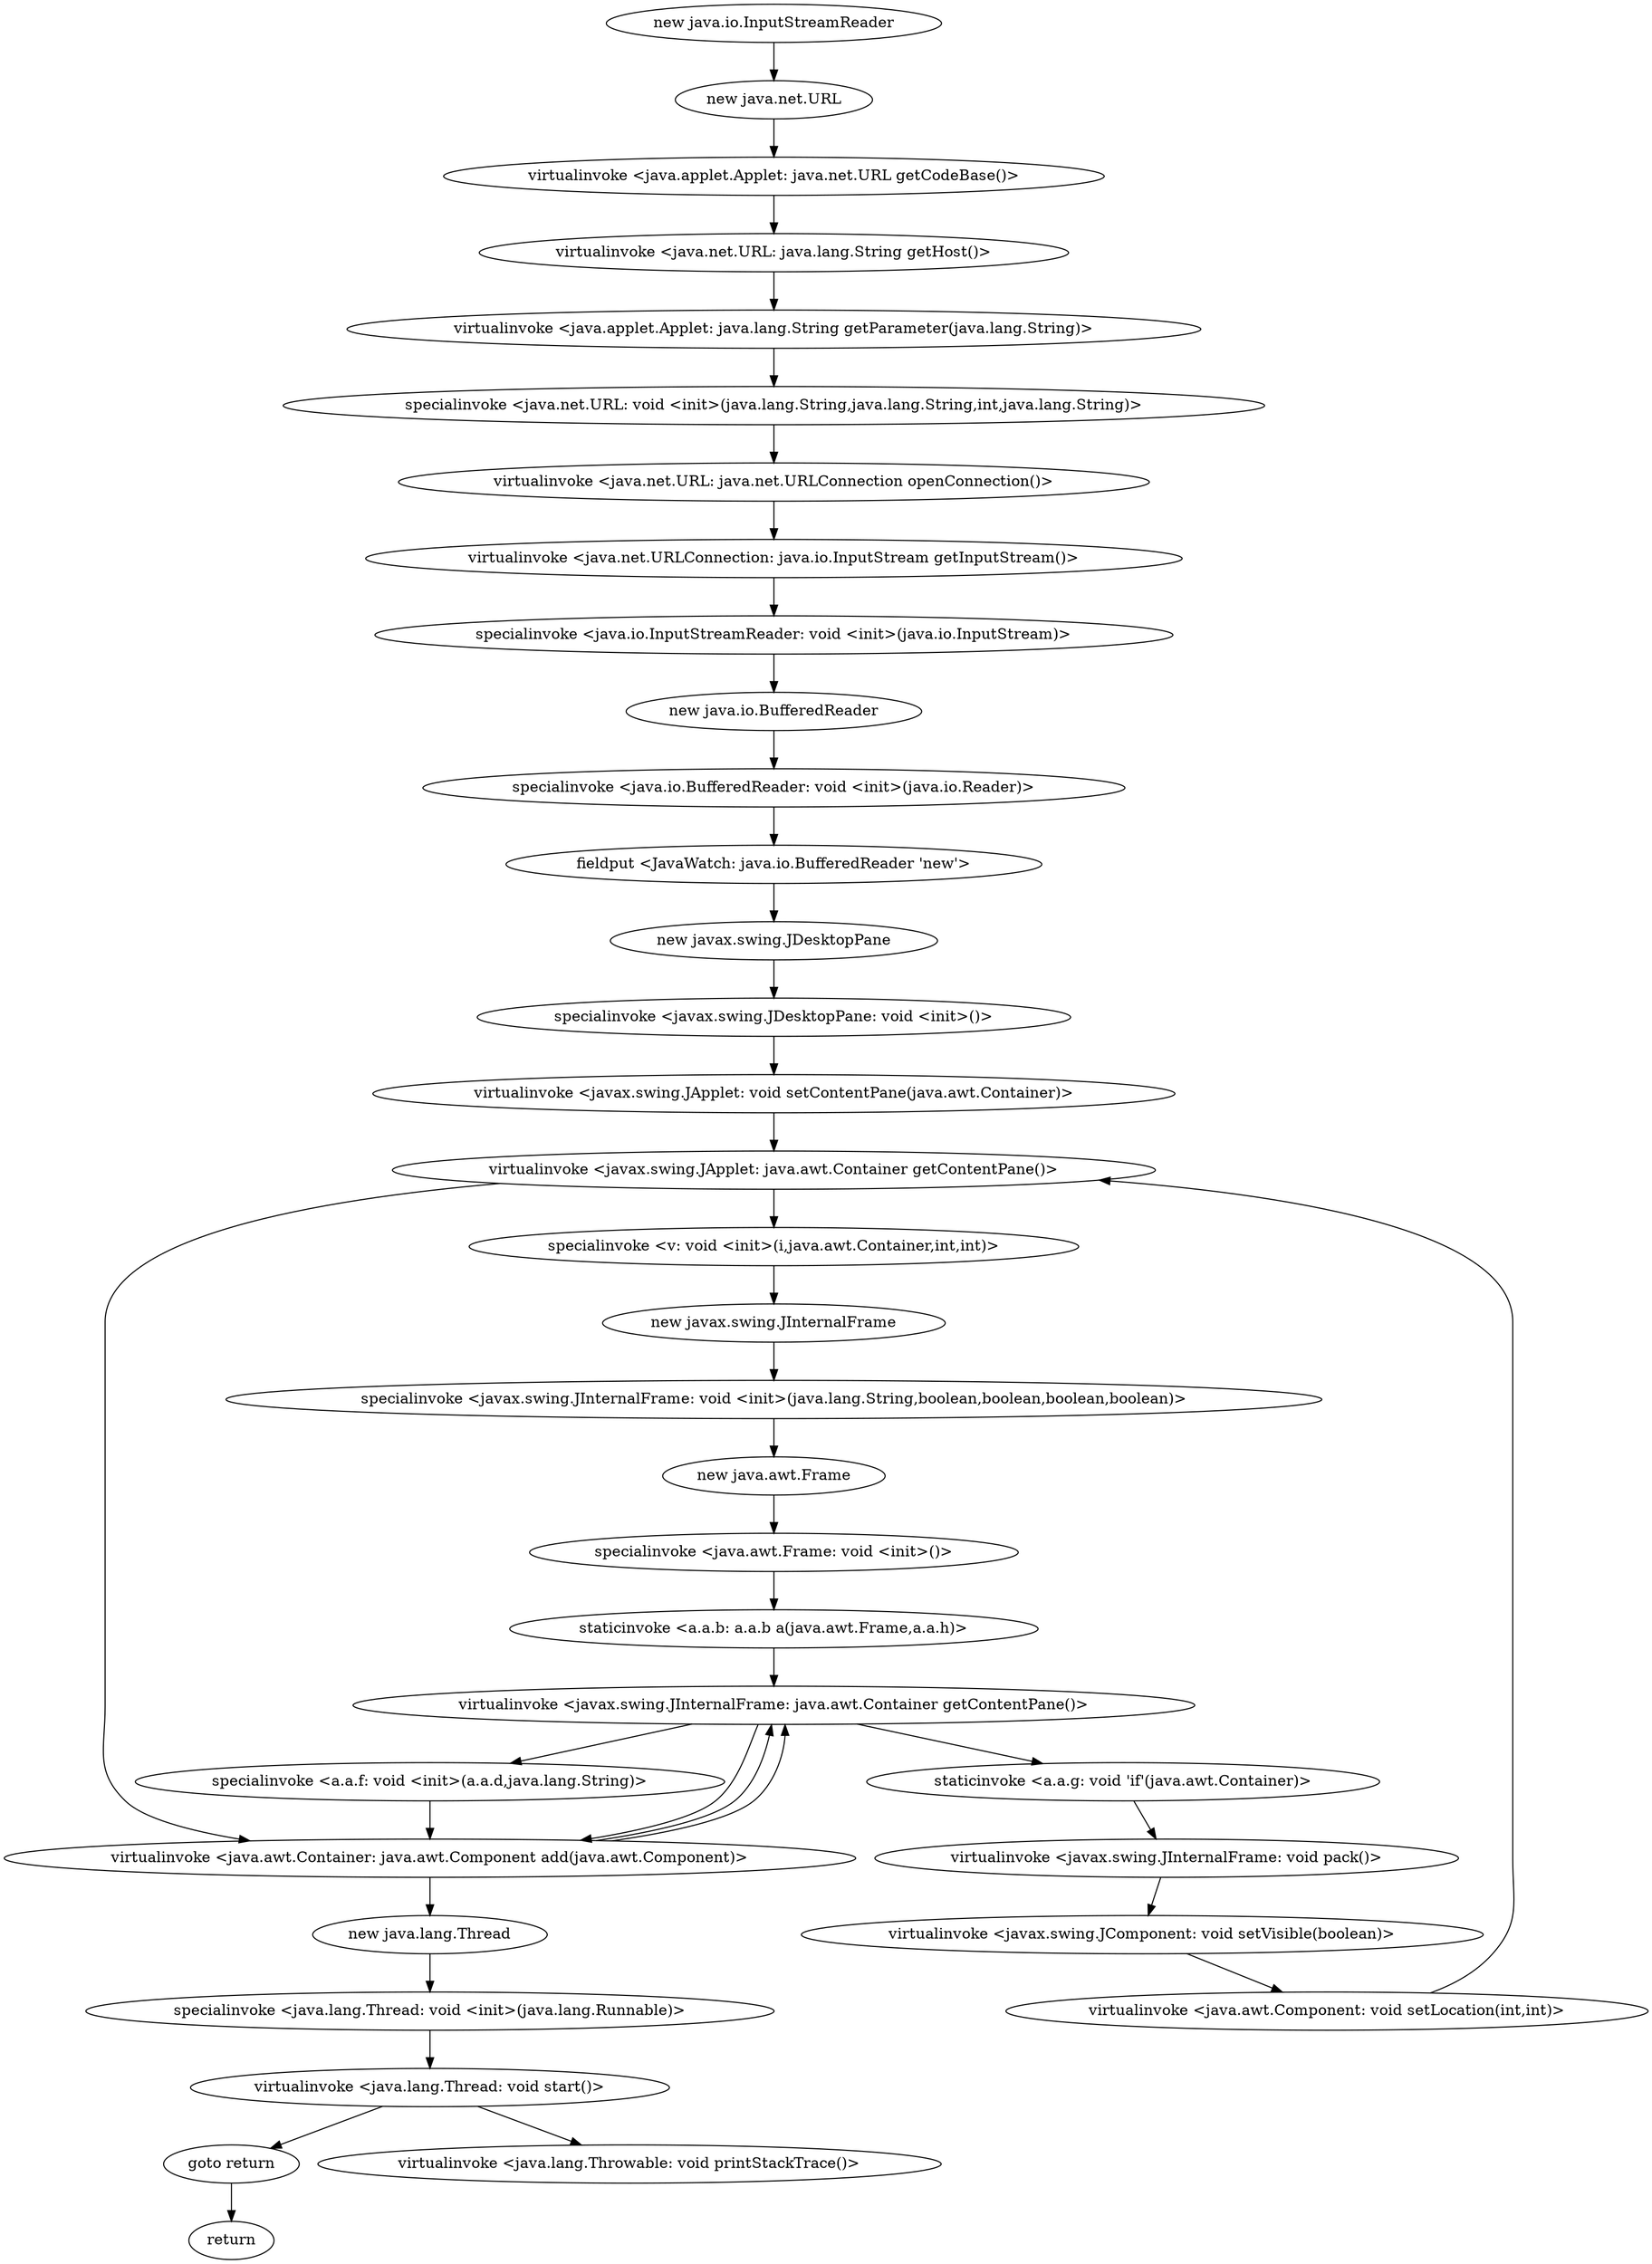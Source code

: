 digraph "" {
"new java.io.InputStreamReader";
 "new java.io.InputStreamReader"->"new java.net.URL";
 "new java.net.URL"->"virtualinvoke <java.applet.Applet: java.net.URL getCodeBase()>";
 "virtualinvoke <java.applet.Applet: java.net.URL getCodeBase()>"->"virtualinvoke <java.net.URL: java.lang.String getHost()>";
 "virtualinvoke <java.net.URL: java.lang.String getHost()>"->"virtualinvoke <java.applet.Applet: java.lang.String getParameter(java.lang.String)>";
 "virtualinvoke <java.applet.Applet: java.lang.String getParameter(java.lang.String)>"->"specialinvoke <java.net.URL: void <init>(java.lang.String,java.lang.String,int,java.lang.String)>";
 "specialinvoke <java.net.URL: void <init>(java.lang.String,java.lang.String,int,java.lang.String)>"->"virtualinvoke <java.net.URL: java.net.URLConnection openConnection()>";
 "virtualinvoke <java.net.URL: java.net.URLConnection openConnection()>"->"virtualinvoke <java.net.URLConnection: java.io.InputStream getInputStream()>";
 "virtualinvoke <java.net.URLConnection: java.io.InputStream getInputStream()>"->"specialinvoke <java.io.InputStreamReader: void <init>(java.io.InputStream)>";
 "specialinvoke <java.io.InputStreamReader: void <init>(java.io.InputStream)>"->"new java.io.BufferedReader";
 "new java.io.BufferedReader"->"specialinvoke <java.io.BufferedReader: void <init>(java.io.Reader)>";
 "specialinvoke <java.io.BufferedReader: void <init>(java.io.Reader)>"->"fieldput <JavaWatch: java.io.BufferedReader 'new'>";
 "fieldput <JavaWatch: java.io.BufferedReader 'new'>"->"new javax.swing.JDesktopPane";
 "new javax.swing.JDesktopPane"->"specialinvoke <javax.swing.JDesktopPane: void <init>()>";
 "specialinvoke <javax.swing.JDesktopPane: void <init>()>"->"virtualinvoke <javax.swing.JApplet: void setContentPane(java.awt.Container)>";
 "virtualinvoke <javax.swing.JApplet: void setContentPane(java.awt.Container)>"->"virtualinvoke <javax.swing.JApplet: java.awt.Container getContentPane()>";
 "virtualinvoke <javax.swing.JApplet: java.awt.Container getContentPane()>"->"specialinvoke <v: void <init>(i,java.awt.Container,int,int)>";
 "specialinvoke <v: void <init>(i,java.awt.Container,int,int)>"->"new javax.swing.JInternalFrame";
 "new javax.swing.JInternalFrame"->"specialinvoke <javax.swing.JInternalFrame: void <init>(java.lang.String,boolean,boolean,boolean,boolean)>";
 "specialinvoke <javax.swing.JInternalFrame: void <init>(java.lang.String,boolean,boolean,boolean,boolean)>"->"new java.awt.Frame";
 "new java.awt.Frame"->"specialinvoke <java.awt.Frame: void <init>()>";
 "specialinvoke <java.awt.Frame: void <init>()>"->"staticinvoke <a.a.b: a.a.b a(java.awt.Frame,a.a.h)>";
 "staticinvoke <a.a.b: a.a.b a(java.awt.Frame,a.a.h)>"->"virtualinvoke <javax.swing.JInternalFrame: java.awt.Container getContentPane()>";
 "virtualinvoke <javax.swing.JInternalFrame: java.awt.Container getContentPane()>"->"virtualinvoke <java.awt.Container: java.awt.Component add(java.awt.Component)>";
 "virtualinvoke <java.awt.Container: java.awt.Component add(java.awt.Component)>"->"virtualinvoke <javax.swing.JInternalFrame: java.awt.Container getContentPane()>";
 "virtualinvoke <javax.swing.JInternalFrame: java.awt.Container getContentPane()>"->"specialinvoke <a.a.f: void <init>(a.a.d,java.lang.String)>";
 "specialinvoke <a.a.f: void <init>(a.a.d,java.lang.String)>"->"virtualinvoke <java.awt.Container: java.awt.Component add(java.awt.Component)>";
 "virtualinvoke <java.awt.Container: java.awt.Component add(java.awt.Component)>"->"virtualinvoke <javax.swing.JInternalFrame: java.awt.Container getContentPane()>";
 "virtualinvoke <javax.swing.JInternalFrame: java.awt.Container getContentPane()>"->"staticinvoke <a.a.g: void 'if'(java.awt.Container)>";
 "staticinvoke <a.a.g: void 'if'(java.awt.Container)>"->"virtualinvoke <javax.swing.JInternalFrame: void pack()>";
 "virtualinvoke <javax.swing.JInternalFrame: void pack()>"->"virtualinvoke <javax.swing.JComponent: void setVisible(boolean)>";
 "virtualinvoke <javax.swing.JComponent: void setVisible(boolean)>"->"virtualinvoke <java.awt.Component: void setLocation(int,int)>";
 "virtualinvoke <java.awt.Component: void setLocation(int,int)>"->"virtualinvoke <javax.swing.JApplet: java.awt.Container getContentPane()>";
 "virtualinvoke <javax.swing.JApplet: java.awt.Container getContentPane()>"->"virtualinvoke <java.awt.Container: java.awt.Component add(java.awt.Component)>";
 "virtualinvoke <java.awt.Container: java.awt.Component add(java.awt.Component)>"->"new java.lang.Thread";
 "new java.lang.Thread"->"specialinvoke <java.lang.Thread: void <init>(java.lang.Runnable)>";
 "specialinvoke <java.lang.Thread: void <init>(java.lang.Runnable)>"->"virtualinvoke <java.lang.Thread: void start()>";
 "virtualinvoke <java.lang.Thread: void start()>"->"goto return";
 "goto return"->"return";
 "virtualinvoke <java.lang.Thread: void start()>"->"virtualinvoke <java.lang.Throwable: void printStackTrace()>";
}
